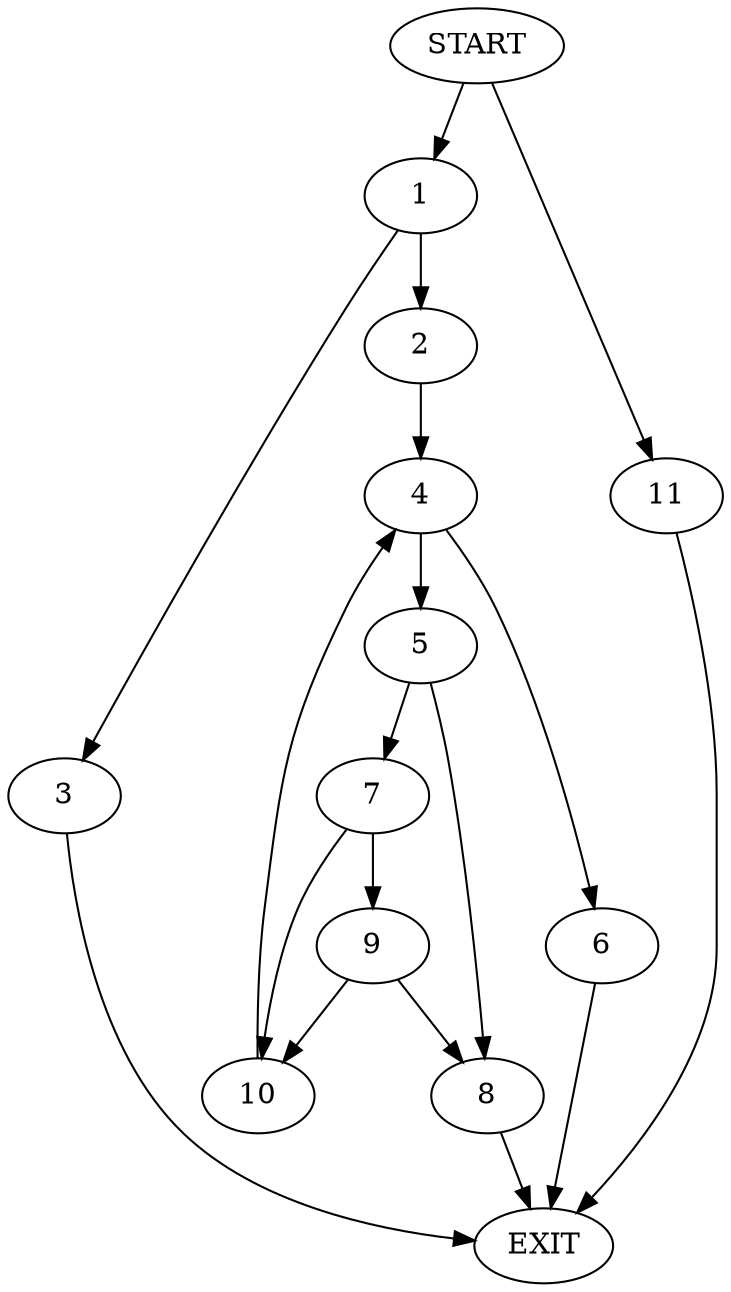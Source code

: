 digraph {
0 [label="START"]
12 [label="EXIT"]
0 -> 1
1 -> 2
1 -> 3
2 -> 4
3 -> 12
4 -> 5
4 -> 6
5 -> 7
5 -> 8
6 -> 12
7 -> 9
7 -> 10
8 -> 12
10 -> 4
9 -> 8
9 -> 10
0 -> 11
11 -> 12
}
